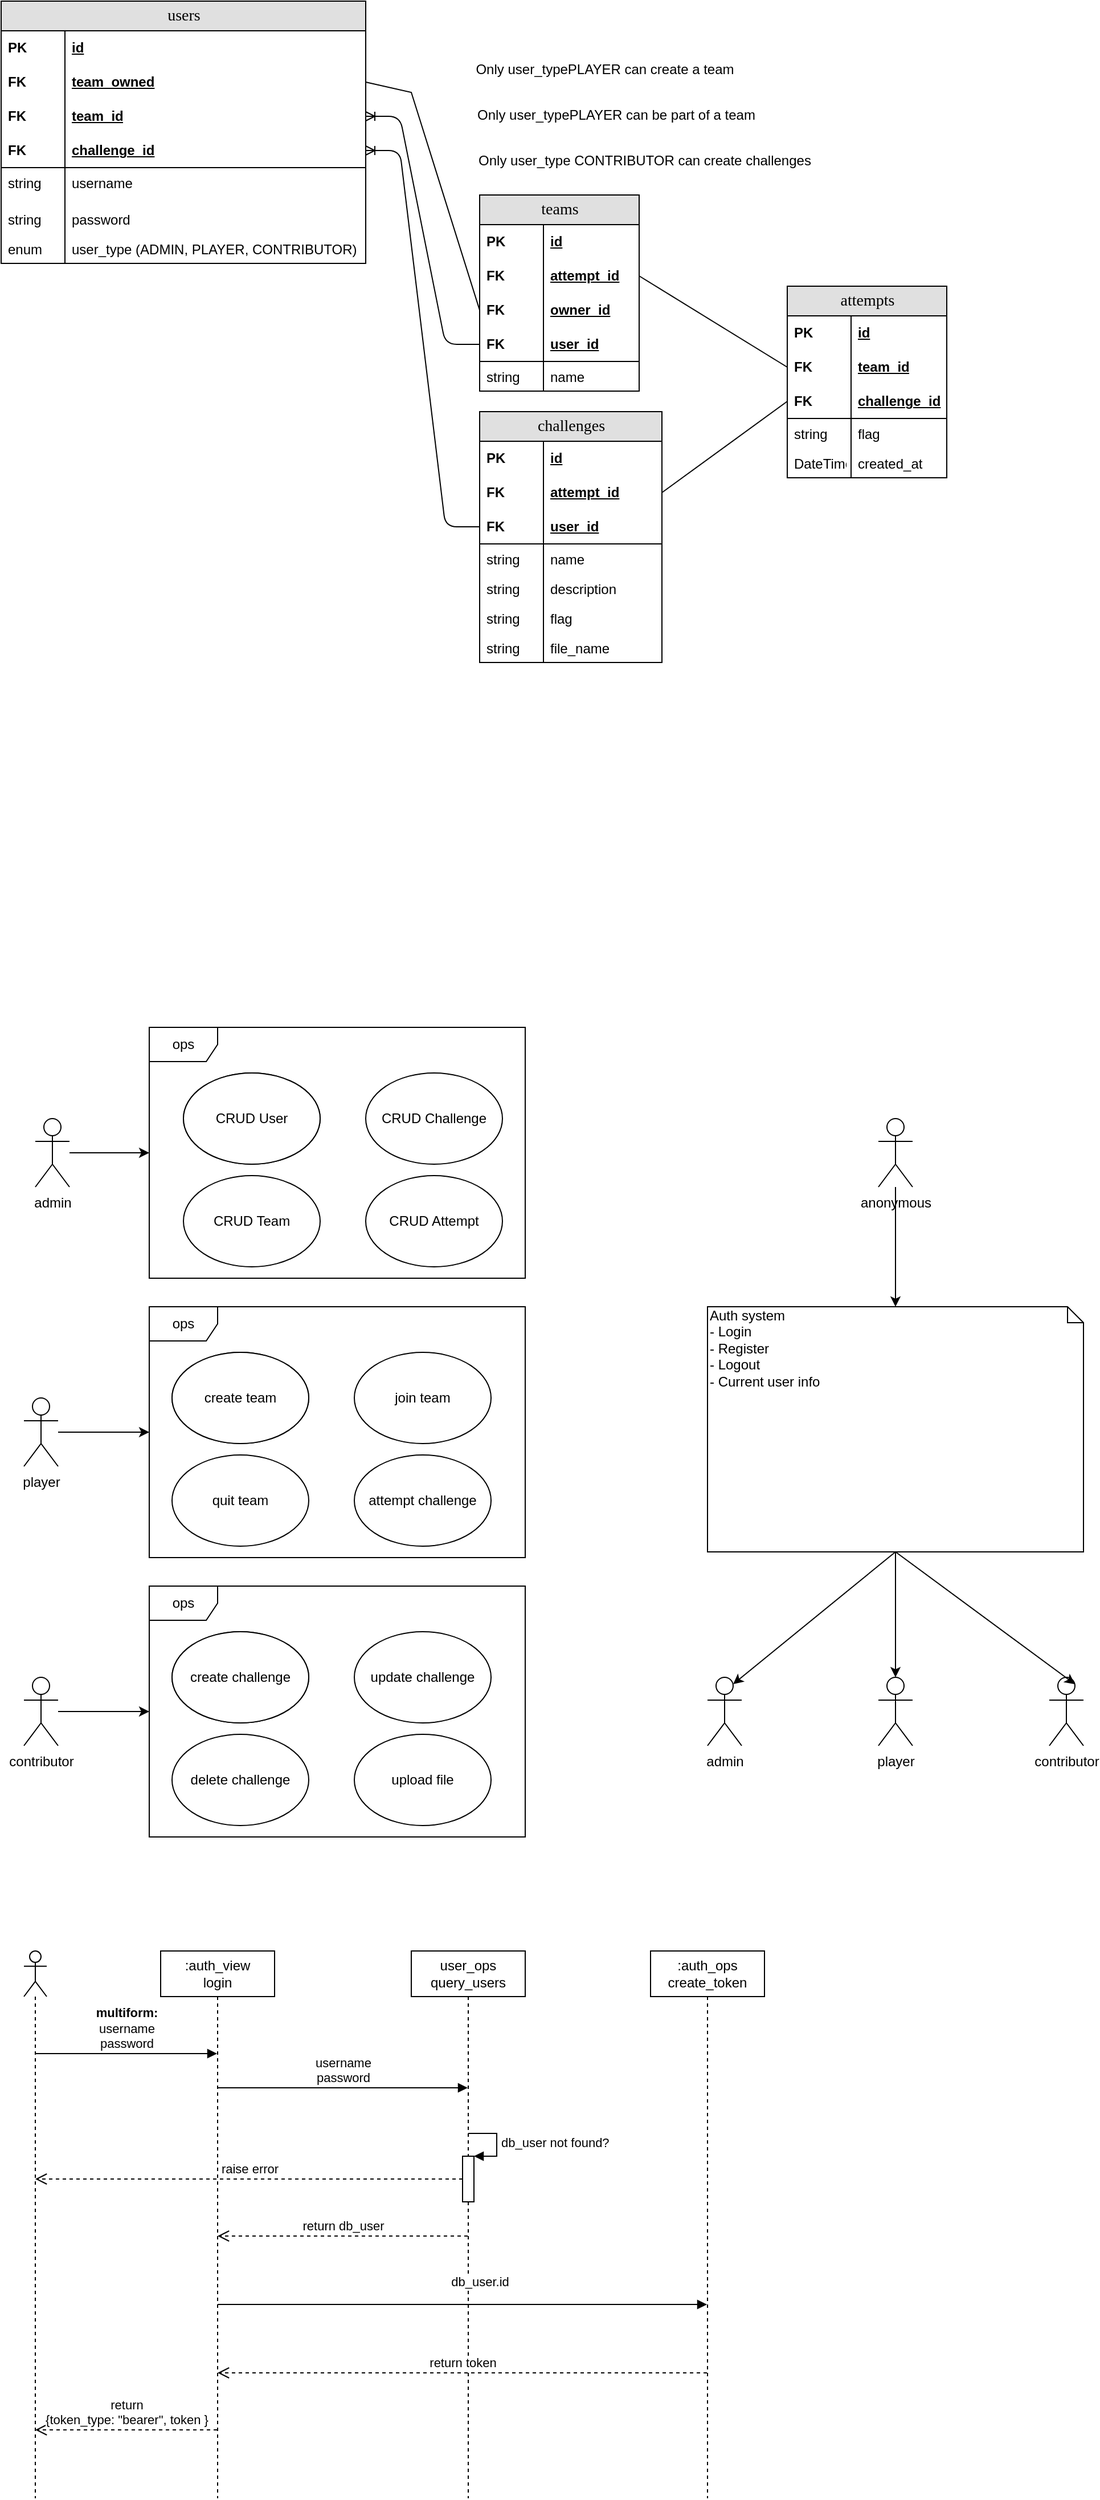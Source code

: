 <mxfile version="13.7.5" type="device"><diagram name="Page-1" id="e56a1550-8fbb-45ad-956c-1786394a9013"><mxGraphModel dx="1102" dy="1523" grid="1" gridSize="10" guides="1" tooltips="1" connect="1" arrows="1" fold="1" page="1" pageScale="1" pageWidth="1100" pageHeight="850" background="#ffffff" math="0" shadow="0"><root><mxCell id="0"/><mxCell id="1" parent="0"/><mxCell id="9zoFxFpzhjPXrK-lzfFK-59" value="" style="edgeStyle=entityRelationEdgeStyle;fontSize=12;html=1;endArrow=ERoneToMany;" edge="1" parent="1" source="9zoFxFpzhjPXrK-lzfFK-48" target="9zoFxFpzhjPXrK-lzfFK-79"><mxGeometry width="100" height="100" relative="1" as="geometry"><mxPoint x="500" y="-470" as="sourcePoint"/><mxPoint x="720" y="-680" as="targetPoint"/></mxGeometry></mxCell><mxCell id="9zoFxFpzhjPXrK-lzfFK-81" value="" style="edgeStyle=entityRelationEdgeStyle;fontSize=12;html=1;endArrow=ERoneToMany;" edge="1" parent="1" source="9zoFxFpzhjPXrK-lzfFK-71" target="9zoFxFpzhjPXrK-lzfFK-30"><mxGeometry width="100" height="100" relative="1" as="geometry"><mxPoint x="810" y="-749" as="sourcePoint"/><mxPoint x="680" y="-749" as="targetPoint"/></mxGeometry></mxCell><mxCell id="9zoFxFpzhjPXrK-lzfFK-86" value="" style="endArrow=none;html=1;rounded=0;exitX=1;exitY=0.5;exitDx=0;exitDy=0;entryX=0;entryY=0.5;entryDx=0;entryDy=0;" edge="1" parent="1" source="9zoFxFpzhjPXrK-lzfFK-84" target="9zoFxFpzhjPXrK-lzfFK-82"><mxGeometry relative="1" as="geometry"><mxPoint x="790" y="-580" as="sourcePoint"/><mxPoint x="950" y="-580" as="targetPoint"/><Array as="points"><mxPoint x="390" y="-750"/></Array></mxGeometry></mxCell><mxCell id="9zoFxFpzhjPXrK-lzfFK-87" value="Only user_type CONTRIBUTOR can create challenges" style="text;html=1;strokeColor=none;fillColor=none;align=center;verticalAlign=middle;whiteSpace=wrap;rounded=0;" vertex="1" parent="1"><mxGeometry x="440" y="-700" width="310" height="20" as="geometry"/></mxCell><mxCell id="9zoFxFpzhjPXrK-lzfFK-88" value="Only user_typePLAYER can be part of a team" style="text;html=1;strokeColor=none;fillColor=none;align=center;verticalAlign=middle;whiteSpace=wrap;rounded=0;" vertex="1" parent="1"><mxGeometry x="440" y="-740" width="260" height="20" as="geometry"/></mxCell><mxCell id="9zoFxFpzhjPXrK-lzfFK-89" value="Only user_typePLAYER can create a team" style="text;html=1;strokeColor=none;fillColor=none;align=center;verticalAlign=middle;whiteSpace=wrap;rounded=0;" vertex="1" parent="1"><mxGeometry x="440" y="-780" width="240" height="20" as="geometry"/></mxCell><mxCell id="9zoFxFpzhjPXrK-lzfFK-107" value="" style="endArrow=none;html=1;rounded=0;exitX=1;exitY=0.5;exitDx=0;exitDy=0;entryX=0;entryY=0.5;entryDx=0;entryDy=0;" edge="1" parent="1" source="9zoFxFpzhjPXrK-lzfFK-111" target="9zoFxFpzhjPXrK-lzfFK-95"><mxGeometry relative="1" as="geometry"><mxPoint x="1270" y="-456" as="sourcePoint"/><mxPoint x="1400" y="-456" as="targetPoint"/></mxGeometry></mxCell><mxCell id="9zoFxFpzhjPXrK-lzfFK-108" value="" style="endArrow=none;html=1;rounded=0;exitX=1;exitY=0.5;exitDx=0;exitDy=0;entryX=0;entryY=0.5;entryDx=0;entryDy=0;" edge="1" parent="1" source="9zoFxFpzhjPXrK-lzfFK-109" target="9zoFxFpzhjPXrK-lzfFK-105"><mxGeometry relative="1" as="geometry"><mxPoint x="1050" y="-480" as="sourcePoint"/><mxPoint x="1180" y="-480" as="targetPoint"/></mxGeometry></mxCell><mxCell id="9zoFxFpzhjPXrK-lzfFK-27" value="users" style="swimlane;html=1;fontStyle=0;childLayout=stackLayout;horizontal=1;startSize=26;fillColor=#e0e0e0;horizontalStack=0;resizeParent=1;resizeLast=0;collapsible=1;marginBottom=0;swimlaneFillColor=#ffffff;align=center;rounded=0;shadow=0;comic=0;labelBackgroundColor=none;strokeWidth=1;fontFamily=Verdana;fontSize=14" vertex="1" parent="1"><mxGeometry x="30" y="-830" width="320" height="230" as="geometry"/></mxCell><mxCell id="9zoFxFpzhjPXrK-lzfFK-28" value="id" style="shape=partialRectangle;top=0;left=0;right=0;bottom=0;html=1;align=left;verticalAlign=middle;fillColor=none;spacingLeft=60;spacingRight=4;whiteSpace=wrap;overflow=hidden;rotatable=0;points=[[0,0.5],[1,0.5]];portConstraint=eastwest;dropTarget=0;fontStyle=5;" vertex="1" parent="9zoFxFpzhjPXrK-lzfFK-27"><mxGeometry y="26" width="320" height="30" as="geometry"/></mxCell><mxCell id="9zoFxFpzhjPXrK-lzfFK-29" value="PK" style="shape=partialRectangle;fontStyle=1;top=0;left=0;bottom=0;html=1;fillColor=none;align=left;verticalAlign=middle;spacingLeft=4;spacingRight=4;whiteSpace=wrap;overflow=hidden;rotatable=0;points=[];portConstraint=eastwest;part=1;" vertex="1" connectable="0" parent="9zoFxFpzhjPXrK-lzfFK-28"><mxGeometry width="56" height="30" as="geometry"/></mxCell><mxCell id="9zoFxFpzhjPXrK-lzfFK-84" value="team_owned" style="shape=partialRectangle;top=0;left=0;right=0;bottom=0;html=1;align=left;verticalAlign=middle;fillColor=none;spacingLeft=60;spacingRight=4;whiteSpace=wrap;overflow=hidden;rotatable=0;points=[[0,0.5],[1,0.5]];portConstraint=eastwest;dropTarget=0;fontStyle=5;" vertex="1" parent="9zoFxFpzhjPXrK-lzfFK-27"><mxGeometry y="56" width="320" height="30" as="geometry"/></mxCell><mxCell id="9zoFxFpzhjPXrK-lzfFK-85" value="FK" style="shape=partialRectangle;fontStyle=1;top=0;left=0;bottom=0;html=1;fillColor=none;align=left;verticalAlign=middle;spacingLeft=4;spacingRight=4;whiteSpace=wrap;overflow=hidden;rotatable=0;points=[];portConstraint=eastwest;part=1;" vertex="1" connectable="0" parent="9zoFxFpzhjPXrK-lzfFK-84"><mxGeometry width="56" height="30" as="geometry"/></mxCell><mxCell id="9zoFxFpzhjPXrK-lzfFK-79" value="team_id" style="shape=partialRectangle;top=0;left=0;right=0;bottom=0;html=1;align=left;verticalAlign=middle;fillColor=none;spacingLeft=60;spacingRight=4;whiteSpace=wrap;overflow=hidden;rotatable=0;points=[[0,0.5],[1,0.5]];portConstraint=eastwest;dropTarget=0;fontStyle=5;" vertex="1" parent="9zoFxFpzhjPXrK-lzfFK-27"><mxGeometry y="86" width="320" height="30" as="geometry"/></mxCell><mxCell id="9zoFxFpzhjPXrK-lzfFK-80" value="FK" style="shape=partialRectangle;fontStyle=1;top=0;left=0;bottom=0;html=1;fillColor=none;align=left;verticalAlign=middle;spacingLeft=4;spacingRight=4;whiteSpace=wrap;overflow=hidden;rotatable=0;points=[];portConstraint=eastwest;part=1;" vertex="1" connectable="0" parent="9zoFxFpzhjPXrK-lzfFK-79"><mxGeometry width="56" height="30" as="geometry"/></mxCell><mxCell id="9zoFxFpzhjPXrK-lzfFK-30" value="challenge_id" style="shape=partialRectangle;top=0;left=0;right=0;bottom=1;html=1;align=left;verticalAlign=middle;fillColor=none;spacingLeft=60;spacingRight=4;whiteSpace=wrap;overflow=hidden;rotatable=0;points=[[0,0.5],[1,0.5]];portConstraint=eastwest;dropTarget=0;fontStyle=5;" vertex="1" parent="9zoFxFpzhjPXrK-lzfFK-27"><mxGeometry y="116" width="320" height="30" as="geometry"/></mxCell><mxCell id="9zoFxFpzhjPXrK-lzfFK-31" value="FK" style="shape=partialRectangle;fontStyle=1;top=0;left=0;bottom=0;html=1;fillColor=none;align=left;verticalAlign=middle;spacingLeft=4;spacingRight=4;whiteSpace=wrap;overflow=hidden;rotatable=0;points=[];portConstraint=eastwest;part=1;" vertex="1" connectable="0" parent="9zoFxFpzhjPXrK-lzfFK-30"><mxGeometry width="56" height="30" as="geometry"/></mxCell><mxCell id="9zoFxFpzhjPXrK-lzfFK-32" value="username" style="shape=partialRectangle;top=0;left=0;right=0;bottom=0;html=1;align=left;verticalAlign=top;fillColor=none;spacingLeft=60;spacingRight=4;whiteSpace=wrap;overflow=hidden;rotatable=0;points=[[0,0.5],[1,0.5]];portConstraint=eastwest;dropTarget=0;" vertex="1" parent="9zoFxFpzhjPXrK-lzfFK-27"><mxGeometry y="146" width="320" height="32" as="geometry"/></mxCell><mxCell id="9zoFxFpzhjPXrK-lzfFK-33" value="string" style="shape=partialRectangle;top=0;left=0;bottom=0;html=1;fillColor=none;align=left;verticalAlign=top;spacingLeft=4;spacingRight=4;whiteSpace=wrap;overflow=hidden;rotatable=0;points=[];portConstraint=eastwest;part=1;" vertex="1" connectable="0" parent="9zoFxFpzhjPXrK-lzfFK-32"><mxGeometry width="56" height="32" as="geometry"/></mxCell><mxCell id="9zoFxFpzhjPXrK-lzfFK-60" value="password" style="shape=partialRectangle;top=0;left=0;right=0;bottom=0;html=1;align=left;verticalAlign=top;fillColor=none;spacingLeft=60;spacingRight=4;whiteSpace=wrap;overflow=hidden;rotatable=0;points=[[0,0.5],[1,0.5]];portConstraint=eastwest;dropTarget=0;" vertex="1" parent="9zoFxFpzhjPXrK-lzfFK-27"><mxGeometry y="178" width="320" height="26" as="geometry"/></mxCell><mxCell id="9zoFxFpzhjPXrK-lzfFK-61" value="string" style="shape=partialRectangle;top=0;left=0;bottom=0;html=1;fillColor=none;align=left;verticalAlign=top;spacingLeft=4;spacingRight=4;whiteSpace=wrap;overflow=hidden;rotatable=0;points=[];portConstraint=eastwest;part=1;" vertex="1" connectable="0" parent="9zoFxFpzhjPXrK-lzfFK-60"><mxGeometry width="56" height="26" as="geometry"/></mxCell><mxCell id="9zoFxFpzhjPXrK-lzfFK-62" value="user_type (ADMIN, PLAYER, CONTRIBUTOR)" style="shape=partialRectangle;top=0;left=0;right=0;bottom=0;html=1;align=left;verticalAlign=top;fillColor=none;spacingLeft=60;spacingRight=4;whiteSpace=wrap;overflow=hidden;rotatable=0;points=[[0,0.5],[1,0.5]];portConstraint=eastwest;dropTarget=0;" vertex="1" parent="9zoFxFpzhjPXrK-lzfFK-27"><mxGeometry y="204" width="320" height="26" as="geometry"/></mxCell><mxCell id="9zoFxFpzhjPXrK-lzfFK-63" value="enum" style="shape=partialRectangle;top=0;left=0;bottom=0;html=1;fillColor=none;align=left;verticalAlign=top;spacingLeft=4;spacingRight=4;whiteSpace=wrap;overflow=hidden;rotatable=0;points=[];portConstraint=eastwest;part=1;" vertex="1" connectable="0" parent="9zoFxFpzhjPXrK-lzfFK-62"><mxGeometry width="56" height="26" as="geometry"/></mxCell><mxCell id="9zoFxFpzhjPXrK-lzfFK-92" value="attempts" style="swimlane;html=1;fontStyle=0;childLayout=stackLayout;horizontal=1;startSize=26;fillColor=#e0e0e0;horizontalStack=0;resizeParent=1;resizeLast=0;collapsible=1;marginBottom=0;swimlaneFillColor=#ffffff;align=center;rounded=0;shadow=0;comic=0;labelBackgroundColor=none;strokeWidth=1;fontFamily=Verdana;fontSize=14" vertex="1" parent="1"><mxGeometry x="720" y="-580" width="140" height="168" as="geometry"/></mxCell><mxCell id="9zoFxFpzhjPXrK-lzfFK-93" value="id" style="shape=partialRectangle;top=0;left=0;right=0;bottom=0;html=1;align=left;verticalAlign=middle;fillColor=none;spacingLeft=60;spacingRight=4;whiteSpace=wrap;overflow=hidden;rotatable=0;points=[[0,0.5],[1,0.5]];portConstraint=eastwest;dropTarget=0;fontStyle=5;" vertex="1" parent="9zoFxFpzhjPXrK-lzfFK-92"><mxGeometry y="26" width="140" height="30" as="geometry"/></mxCell><mxCell id="9zoFxFpzhjPXrK-lzfFK-94" value="PK" style="shape=partialRectangle;fontStyle=1;top=0;left=0;bottom=0;html=1;fillColor=none;align=left;verticalAlign=middle;spacingLeft=4;spacingRight=4;whiteSpace=wrap;overflow=hidden;rotatable=0;points=[];portConstraint=eastwest;part=1;" vertex="1" connectable="0" parent="9zoFxFpzhjPXrK-lzfFK-93"><mxGeometry width="56" height="30" as="geometry"/></mxCell><mxCell id="9zoFxFpzhjPXrK-lzfFK-105" value="team_id" style="shape=partialRectangle;top=0;left=0;right=0;bottom=0;html=1;align=left;verticalAlign=middle;fillColor=none;spacingLeft=60;spacingRight=4;whiteSpace=wrap;overflow=hidden;rotatable=0;points=[[0,0.5],[1,0.5]];portConstraint=eastwest;dropTarget=0;fontStyle=5;" vertex="1" parent="9zoFxFpzhjPXrK-lzfFK-92"><mxGeometry y="56" width="140" height="30" as="geometry"/></mxCell><mxCell id="9zoFxFpzhjPXrK-lzfFK-106" value="FK" style="shape=partialRectangle;fontStyle=1;top=0;left=0;bottom=0;html=1;fillColor=none;align=left;verticalAlign=middle;spacingLeft=4;spacingRight=4;whiteSpace=wrap;overflow=hidden;rotatable=0;points=[];portConstraint=eastwest;part=1;" vertex="1" connectable="0" parent="9zoFxFpzhjPXrK-lzfFK-105"><mxGeometry width="56" height="30" as="geometry"/></mxCell><mxCell id="9zoFxFpzhjPXrK-lzfFK-95" value="challenge_id" style="shape=partialRectangle;top=0;left=0;right=0;bottom=1;html=1;align=left;verticalAlign=middle;fillColor=none;spacingLeft=60;spacingRight=4;whiteSpace=wrap;overflow=hidden;rotatable=0;points=[[0,0.5],[1,0.5]];portConstraint=eastwest;dropTarget=0;fontStyle=5;" vertex="1" parent="9zoFxFpzhjPXrK-lzfFK-92"><mxGeometry y="86" width="140" height="30" as="geometry"/></mxCell><mxCell id="9zoFxFpzhjPXrK-lzfFK-96" value="FK" style="shape=partialRectangle;fontStyle=1;top=0;left=0;bottom=0;html=1;fillColor=none;align=left;verticalAlign=middle;spacingLeft=4;spacingRight=4;whiteSpace=wrap;overflow=hidden;rotatable=0;points=[];portConstraint=eastwest;part=1;" vertex="1" connectable="0" parent="9zoFxFpzhjPXrK-lzfFK-95"><mxGeometry width="56" height="30" as="geometry"/></mxCell><mxCell id="9zoFxFpzhjPXrK-lzfFK-97" value="flag" style="shape=partialRectangle;top=0;left=0;right=0;bottom=0;html=1;align=left;verticalAlign=top;fillColor=none;spacingLeft=60;spacingRight=4;whiteSpace=wrap;overflow=hidden;rotatable=0;points=[[0,0.5],[1,0.5]];portConstraint=eastwest;dropTarget=0;" vertex="1" parent="9zoFxFpzhjPXrK-lzfFK-92"><mxGeometry y="116" width="140" height="26" as="geometry"/></mxCell><mxCell id="9zoFxFpzhjPXrK-lzfFK-98" value="string" style="shape=partialRectangle;top=0;left=0;bottom=0;html=1;fillColor=none;align=left;verticalAlign=top;spacingLeft=4;spacingRight=4;whiteSpace=wrap;overflow=hidden;rotatable=0;points=[];portConstraint=eastwest;part=1;" vertex="1" connectable="0" parent="9zoFxFpzhjPXrK-lzfFK-97"><mxGeometry width="56" height="26" as="geometry"/></mxCell><mxCell id="9zoFxFpzhjPXrK-lzfFK-117" value="created_at" style="shape=partialRectangle;top=0;left=0;right=0;bottom=0;html=1;align=left;verticalAlign=top;fillColor=none;spacingLeft=60;spacingRight=4;whiteSpace=wrap;overflow=hidden;rotatable=0;points=[[0,0.5],[1,0.5]];portConstraint=eastwest;dropTarget=0;" vertex="1" parent="9zoFxFpzhjPXrK-lzfFK-92"><mxGeometry y="142" width="140" height="26" as="geometry"/></mxCell><mxCell id="9zoFxFpzhjPXrK-lzfFK-118" value="DateTime" style="shape=partialRectangle;top=0;left=0;bottom=0;html=1;fillColor=none;align=left;verticalAlign=top;spacingLeft=4;spacingRight=4;whiteSpace=wrap;overflow=hidden;rotatable=0;points=[];portConstraint=eastwest;part=1;" vertex="1" connectable="0" parent="9zoFxFpzhjPXrK-lzfFK-117"><mxGeometry width="56" height="26" as="geometry"/></mxCell><mxCell id="9zoFxFpzhjPXrK-lzfFK-45" value="teams" style="swimlane;html=1;fontStyle=0;childLayout=stackLayout;horizontal=1;startSize=26;fillColor=#e0e0e0;horizontalStack=0;resizeParent=1;resizeLast=0;collapsible=1;marginBottom=0;swimlaneFillColor=#ffffff;align=center;rounded=0;shadow=0;comic=0;labelBackgroundColor=none;strokeWidth=1;fontFamily=Verdana;fontSize=14" vertex="1" parent="1"><mxGeometry x="450" y="-660" width="140" height="172" as="geometry"/></mxCell><mxCell id="9zoFxFpzhjPXrK-lzfFK-46" value="id" style="shape=partialRectangle;top=0;left=0;right=0;bottom=0;html=1;align=left;verticalAlign=middle;fillColor=none;spacingLeft=60;spacingRight=4;whiteSpace=wrap;overflow=hidden;rotatable=0;points=[[0,0.5],[1,0.5]];portConstraint=eastwest;dropTarget=0;fontStyle=5;" vertex="1" parent="9zoFxFpzhjPXrK-lzfFK-45"><mxGeometry y="26" width="140" height="30" as="geometry"/></mxCell><mxCell id="9zoFxFpzhjPXrK-lzfFK-47" value="PK" style="shape=partialRectangle;fontStyle=1;top=0;left=0;bottom=0;html=1;fillColor=none;align=left;verticalAlign=middle;spacingLeft=4;spacingRight=4;whiteSpace=wrap;overflow=hidden;rotatable=0;points=[];portConstraint=eastwest;part=1;" vertex="1" connectable="0" parent="9zoFxFpzhjPXrK-lzfFK-46"><mxGeometry width="56" height="30" as="geometry"/></mxCell><mxCell id="9zoFxFpzhjPXrK-lzfFK-109" value="attempt_id" style="shape=partialRectangle;top=0;left=0;right=0;bottom=0;html=1;align=left;verticalAlign=middle;fillColor=none;spacingLeft=60;spacingRight=4;whiteSpace=wrap;overflow=hidden;rotatable=0;points=[[0,0.5],[1,0.5]];portConstraint=eastwest;dropTarget=0;fontStyle=5;" vertex="1" parent="9zoFxFpzhjPXrK-lzfFK-45"><mxGeometry y="56" width="140" height="30" as="geometry"/></mxCell><mxCell id="9zoFxFpzhjPXrK-lzfFK-110" value="FK" style="shape=partialRectangle;fontStyle=1;top=0;left=0;bottom=0;html=1;fillColor=none;align=left;verticalAlign=middle;spacingLeft=4;spacingRight=4;whiteSpace=wrap;overflow=hidden;rotatable=0;points=[];portConstraint=eastwest;part=1;" vertex="1" connectable="0" parent="9zoFxFpzhjPXrK-lzfFK-109"><mxGeometry width="56" height="30" as="geometry"/></mxCell><mxCell id="9zoFxFpzhjPXrK-lzfFK-82" value="owner_id" style="shape=partialRectangle;top=0;left=0;right=0;bottom=0;html=1;align=left;verticalAlign=middle;fillColor=none;spacingLeft=60;spacingRight=4;whiteSpace=wrap;overflow=hidden;rotatable=0;points=[[0,0.5],[1,0.5]];portConstraint=eastwest;dropTarget=0;fontStyle=5;" vertex="1" parent="9zoFxFpzhjPXrK-lzfFK-45"><mxGeometry y="86" width="140" height="30" as="geometry"/></mxCell><mxCell id="9zoFxFpzhjPXrK-lzfFK-83" value="FK" style="shape=partialRectangle;fontStyle=1;top=0;left=0;bottom=0;html=1;fillColor=none;align=left;verticalAlign=middle;spacingLeft=4;spacingRight=4;whiteSpace=wrap;overflow=hidden;rotatable=0;points=[];portConstraint=eastwest;part=1;" vertex="1" connectable="0" parent="9zoFxFpzhjPXrK-lzfFK-82"><mxGeometry width="56" height="30" as="geometry"/></mxCell><mxCell id="9zoFxFpzhjPXrK-lzfFK-48" value="user_id" style="shape=partialRectangle;top=0;left=0;right=0;bottom=1;html=1;align=left;verticalAlign=middle;fillColor=none;spacingLeft=60;spacingRight=4;whiteSpace=wrap;overflow=hidden;rotatable=0;points=[[0,0.5],[1,0.5]];portConstraint=eastwest;dropTarget=0;fontStyle=5;" vertex="1" parent="9zoFxFpzhjPXrK-lzfFK-45"><mxGeometry y="116" width="140" height="30" as="geometry"/></mxCell><mxCell id="9zoFxFpzhjPXrK-lzfFK-49" value="FK" style="shape=partialRectangle;fontStyle=1;top=0;left=0;bottom=0;html=1;fillColor=none;align=left;verticalAlign=middle;spacingLeft=4;spacingRight=4;whiteSpace=wrap;overflow=hidden;rotatable=0;points=[];portConstraint=eastwest;part=1;" vertex="1" connectable="0" parent="9zoFxFpzhjPXrK-lzfFK-48"><mxGeometry width="56" height="30" as="geometry"/></mxCell><mxCell id="9zoFxFpzhjPXrK-lzfFK-50" value="name" style="shape=partialRectangle;top=0;left=0;right=0;bottom=0;html=1;align=left;verticalAlign=top;fillColor=none;spacingLeft=60;spacingRight=4;whiteSpace=wrap;overflow=hidden;rotatable=0;points=[[0,0.5],[1,0.5]];portConstraint=eastwest;dropTarget=0;" vertex="1" parent="9zoFxFpzhjPXrK-lzfFK-45"><mxGeometry y="146" width="140" height="26" as="geometry"/></mxCell><mxCell id="9zoFxFpzhjPXrK-lzfFK-51" value="string" style="shape=partialRectangle;top=0;left=0;bottom=0;html=1;fillColor=none;align=left;verticalAlign=top;spacingLeft=4;spacingRight=4;whiteSpace=wrap;overflow=hidden;rotatable=0;points=[];portConstraint=eastwest;part=1;" vertex="1" connectable="0" parent="9zoFxFpzhjPXrK-lzfFK-50"><mxGeometry width="56" height="26" as="geometry"/></mxCell><mxCell id="9zoFxFpzhjPXrK-lzfFK-68" value="challenges" style="swimlane;html=1;fontStyle=0;childLayout=stackLayout;horizontal=1;startSize=26;fillColor=#e0e0e0;horizontalStack=0;resizeParent=1;resizeLast=0;collapsible=1;marginBottom=0;swimlaneFillColor=#ffffff;align=center;rounded=0;shadow=0;comic=0;labelBackgroundColor=none;strokeWidth=1;fontFamily=Verdana;fontSize=14" vertex="1" parent="1"><mxGeometry x="450" y="-470" width="160" height="220" as="geometry"/></mxCell><mxCell id="9zoFxFpzhjPXrK-lzfFK-69" value="id" style="shape=partialRectangle;top=0;left=0;right=0;bottom=0;html=1;align=left;verticalAlign=middle;fillColor=none;spacingLeft=60;spacingRight=4;whiteSpace=wrap;overflow=hidden;rotatable=0;points=[[0,0.5],[1,0.5]];portConstraint=eastwest;dropTarget=0;fontStyle=5;" vertex="1" parent="9zoFxFpzhjPXrK-lzfFK-68"><mxGeometry y="26" width="160" height="30" as="geometry"/></mxCell><mxCell id="9zoFxFpzhjPXrK-lzfFK-70" value="PK" style="shape=partialRectangle;fontStyle=1;top=0;left=0;bottom=0;html=1;fillColor=none;align=left;verticalAlign=middle;spacingLeft=4;spacingRight=4;whiteSpace=wrap;overflow=hidden;rotatable=0;points=[];portConstraint=eastwest;part=1;" vertex="1" connectable="0" parent="9zoFxFpzhjPXrK-lzfFK-69"><mxGeometry width="56" height="30" as="geometry"/></mxCell><mxCell id="9zoFxFpzhjPXrK-lzfFK-111" value="attempt_id" style="shape=partialRectangle;top=0;left=0;right=0;bottom=0;html=1;align=left;verticalAlign=middle;fillColor=none;spacingLeft=60;spacingRight=4;whiteSpace=wrap;overflow=hidden;rotatable=0;points=[[0,0.5],[1,0.5]];portConstraint=eastwest;dropTarget=0;fontStyle=5;" vertex="1" parent="9zoFxFpzhjPXrK-lzfFK-68"><mxGeometry y="56" width="160" height="30" as="geometry"/></mxCell><mxCell id="9zoFxFpzhjPXrK-lzfFK-112" value="FK" style="shape=partialRectangle;fontStyle=1;top=0;left=0;bottom=0;html=1;fillColor=none;align=left;verticalAlign=middle;spacingLeft=4;spacingRight=4;whiteSpace=wrap;overflow=hidden;rotatable=0;points=[];portConstraint=eastwest;part=1;" vertex="1" connectable="0" parent="9zoFxFpzhjPXrK-lzfFK-111"><mxGeometry width="56" height="30" as="geometry"/></mxCell><mxCell id="9zoFxFpzhjPXrK-lzfFK-71" value="user_id" style="shape=partialRectangle;top=0;left=0;right=0;bottom=1;html=1;align=left;verticalAlign=middle;fillColor=none;spacingLeft=60;spacingRight=4;whiteSpace=wrap;overflow=hidden;rotatable=0;points=[[0,0.5],[1,0.5]];portConstraint=eastwest;dropTarget=0;fontStyle=5;" vertex="1" parent="9zoFxFpzhjPXrK-lzfFK-68"><mxGeometry y="86" width="160" height="30" as="geometry"/></mxCell><mxCell id="9zoFxFpzhjPXrK-lzfFK-72" value="FK" style="shape=partialRectangle;fontStyle=1;top=0;left=0;bottom=0;html=1;fillColor=none;align=left;verticalAlign=middle;spacingLeft=4;spacingRight=4;whiteSpace=wrap;overflow=hidden;rotatable=0;points=[];portConstraint=eastwest;part=1;" vertex="1" connectable="0" parent="9zoFxFpzhjPXrK-lzfFK-71"><mxGeometry width="56" height="30" as="geometry"/></mxCell><mxCell id="9zoFxFpzhjPXrK-lzfFK-73" value="name" style="shape=partialRectangle;top=0;left=0;right=0;bottom=0;html=1;align=left;verticalAlign=top;fillColor=none;spacingLeft=60;spacingRight=4;whiteSpace=wrap;overflow=hidden;rotatable=0;points=[[0,0.5],[1,0.5]];portConstraint=eastwest;dropTarget=0;" vertex="1" parent="9zoFxFpzhjPXrK-lzfFK-68"><mxGeometry y="116" width="160" height="26" as="geometry"/></mxCell><mxCell id="9zoFxFpzhjPXrK-lzfFK-74" value="string" style="shape=partialRectangle;top=0;left=0;bottom=0;html=1;fillColor=none;align=left;verticalAlign=top;spacingLeft=4;spacingRight=4;whiteSpace=wrap;overflow=hidden;rotatable=0;points=[];portConstraint=eastwest;part=1;" vertex="1" connectable="0" parent="9zoFxFpzhjPXrK-lzfFK-73"><mxGeometry width="56" height="26" as="geometry"/></mxCell><mxCell id="9zoFxFpzhjPXrK-lzfFK-75" value="description" style="shape=partialRectangle;top=0;left=0;right=0;bottom=0;html=1;align=left;verticalAlign=top;fillColor=none;spacingLeft=60;spacingRight=4;whiteSpace=wrap;overflow=hidden;rotatable=0;points=[[0,0.5],[1,0.5]];portConstraint=eastwest;dropTarget=0;" vertex="1" parent="9zoFxFpzhjPXrK-lzfFK-68"><mxGeometry y="142" width="160" height="26" as="geometry"/></mxCell><mxCell id="9zoFxFpzhjPXrK-lzfFK-76" value="string" style="shape=partialRectangle;top=0;left=0;bottom=0;html=1;fillColor=none;align=left;verticalAlign=top;spacingLeft=4;spacingRight=4;whiteSpace=wrap;overflow=hidden;rotatable=0;points=[];portConstraint=eastwest;part=1;" vertex="1" connectable="0" parent="9zoFxFpzhjPXrK-lzfFK-75"><mxGeometry width="56" height="26" as="geometry"/></mxCell><mxCell id="9zoFxFpzhjPXrK-lzfFK-90" value="flag" style="shape=partialRectangle;top=0;left=0;right=0;bottom=0;html=1;align=left;verticalAlign=top;fillColor=none;spacingLeft=60;spacingRight=4;whiteSpace=wrap;overflow=hidden;rotatable=0;points=[[0,0.5],[1,0.5]];portConstraint=eastwest;dropTarget=0;" vertex="1" parent="9zoFxFpzhjPXrK-lzfFK-68"><mxGeometry y="168" width="160" height="26" as="geometry"/></mxCell><mxCell id="9zoFxFpzhjPXrK-lzfFK-91" value="string" style="shape=partialRectangle;top=0;left=0;bottom=0;html=1;fillColor=none;align=left;verticalAlign=top;spacingLeft=4;spacingRight=4;whiteSpace=wrap;overflow=hidden;rotatable=0;points=[];portConstraint=eastwest;part=1;" vertex="1" connectable="0" parent="9zoFxFpzhjPXrK-lzfFK-90"><mxGeometry width="56" height="26" as="geometry"/></mxCell><mxCell id="9zoFxFpzhjPXrK-lzfFK-113" value="file_name" style="shape=partialRectangle;top=0;left=0;right=0;bottom=0;html=1;align=left;verticalAlign=top;fillColor=none;spacingLeft=60;spacingRight=4;whiteSpace=wrap;overflow=hidden;rotatable=0;points=[[0,0.5],[1,0.5]];portConstraint=eastwest;dropTarget=0;" vertex="1" parent="9zoFxFpzhjPXrK-lzfFK-68"><mxGeometry y="194" width="160" height="26" as="geometry"/></mxCell><mxCell id="9zoFxFpzhjPXrK-lzfFK-114" value="string" style="shape=partialRectangle;top=0;left=0;bottom=0;html=1;fillColor=none;align=left;verticalAlign=top;spacingLeft=4;spacingRight=4;whiteSpace=wrap;overflow=hidden;rotatable=0;points=[];portConstraint=eastwest;part=1;" vertex="1" connectable="0" parent="9zoFxFpzhjPXrK-lzfFK-113"><mxGeometry width="56" height="26" as="geometry"/></mxCell><mxCell id="9zoFxFpzhjPXrK-lzfFK-132" style="edgeStyle=orthogonalEdgeStyle;rounded=0;orthogonalLoop=1;jettySize=auto;html=1;" edge="1" parent="1" source="9zoFxFpzhjPXrK-lzfFK-121" target="9zoFxFpzhjPXrK-lzfFK-128"><mxGeometry relative="1" as="geometry"/></mxCell><mxCell id="9zoFxFpzhjPXrK-lzfFK-121" value="admin" style="shape=umlActor;verticalLabelPosition=bottom;verticalAlign=top;html=1;outlineConnect=0;" vertex="1" parent="1"><mxGeometry x="60" y="150" width="30" height="60" as="geometry"/></mxCell><mxCell id="9zoFxFpzhjPXrK-lzfFK-123" value="CRUD Team" style="ellipse;whiteSpace=wrap;html=1;" vertex="1" parent="1"><mxGeometry x="190" y="200" width="120" height="80" as="geometry"/></mxCell><mxCell id="9zoFxFpzhjPXrK-lzfFK-124" value="CRUD Challenge" style="ellipse;whiteSpace=wrap;html=1;" vertex="1" parent="1"><mxGeometry x="350" y="110" width="120" height="80" as="geometry"/></mxCell><mxCell id="9zoFxFpzhjPXrK-lzfFK-125" value="CRUD Attempt" style="ellipse;whiteSpace=wrap;html=1;" vertex="1" parent="1"><mxGeometry x="350" y="200" width="120" height="80" as="geometry"/></mxCell><mxCell id="9zoFxFpzhjPXrK-lzfFK-128" value="ops" style="shape=umlFrame;whiteSpace=wrap;html=1;" vertex="1" parent="1"><mxGeometry x="160" y="70" width="330" height="220" as="geometry"/></mxCell><mxCell id="9zoFxFpzhjPXrK-lzfFK-129" value="CRUD User" style="ellipse;whiteSpace=wrap;html=1;" vertex="1" parent="1"><mxGeometry x="190" y="110" width="120" height="80" as="geometry"/></mxCell><mxCell id="9zoFxFpzhjPXrK-lzfFK-130" value="CRUD User" style="ellipse;whiteSpace=wrap;html=1;" vertex="1" parent="1"><mxGeometry x="190" y="110" width="120" height="80" as="geometry"/></mxCell><mxCell id="9zoFxFpzhjPXrK-lzfFK-133" style="edgeStyle=orthogonalEdgeStyle;rounded=0;orthogonalLoop=1;jettySize=auto;html=1;" edge="1" source="9zoFxFpzhjPXrK-lzfFK-134" target="9zoFxFpzhjPXrK-lzfFK-138" parent="1"><mxGeometry relative="1" as="geometry"/></mxCell><mxCell id="9zoFxFpzhjPXrK-lzfFK-134" value="player" style="shape=umlActor;verticalLabelPosition=bottom;verticalAlign=top;html=1;outlineConnect=0;" vertex="1" parent="1"><mxGeometry x="50" y="395" width="30" height="60" as="geometry"/></mxCell><mxCell id="9zoFxFpzhjPXrK-lzfFK-135" value="quit team" style="ellipse;whiteSpace=wrap;html=1;" vertex="1" parent="1"><mxGeometry x="180" y="445" width="120" height="80" as="geometry"/></mxCell><mxCell id="9zoFxFpzhjPXrK-lzfFK-136" value="join team" style="ellipse;whiteSpace=wrap;html=1;" vertex="1" parent="1"><mxGeometry x="340" y="355" width="120" height="80" as="geometry"/></mxCell><mxCell id="9zoFxFpzhjPXrK-lzfFK-137" value="attempt challenge" style="ellipse;whiteSpace=wrap;html=1;" vertex="1" parent="1"><mxGeometry x="340" y="445" width="120" height="80" as="geometry"/></mxCell><mxCell id="9zoFxFpzhjPXrK-lzfFK-138" value="ops" style="shape=umlFrame;whiteSpace=wrap;html=1;" vertex="1" parent="1"><mxGeometry x="160" y="315" width="330" height="220" as="geometry"/></mxCell><mxCell id="9zoFxFpzhjPXrK-lzfFK-139" value="CRUD User" style="ellipse;whiteSpace=wrap;html=1;" vertex="1" parent="1"><mxGeometry x="180" y="355" width="120" height="80" as="geometry"/></mxCell><mxCell id="9zoFxFpzhjPXrK-lzfFK-140" value="create team" style="ellipse;whiteSpace=wrap;html=1;" vertex="1" parent="1"><mxGeometry x="180" y="355" width="120" height="80" as="geometry"/></mxCell><mxCell id="9zoFxFpzhjPXrK-lzfFK-141" style="edgeStyle=orthogonalEdgeStyle;rounded=0;orthogonalLoop=1;jettySize=auto;html=1;" edge="1" source="9zoFxFpzhjPXrK-lzfFK-142" target="9zoFxFpzhjPXrK-lzfFK-146" parent="1"><mxGeometry relative="1" as="geometry"/></mxCell><mxCell id="9zoFxFpzhjPXrK-lzfFK-142" value="contributor" style="shape=umlActor;verticalLabelPosition=bottom;verticalAlign=top;html=1;outlineConnect=0;" vertex="1" parent="1"><mxGeometry x="50" y="640" width="30" height="60" as="geometry"/></mxCell><mxCell id="9zoFxFpzhjPXrK-lzfFK-143" value="delete challenge" style="ellipse;whiteSpace=wrap;html=1;" vertex="1" parent="1"><mxGeometry x="180" y="690" width="120" height="80" as="geometry"/></mxCell><mxCell id="9zoFxFpzhjPXrK-lzfFK-144" value="update challenge" style="ellipse;whiteSpace=wrap;html=1;" vertex="1" parent="1"><mxGeometry x="340" y="600" width="120" height="80" as="geometry"/></mxCell><mxCell id="9zoFxFpzhjPXrK-lzfFK-145" value="upload file" style="ellipse;whiteSpace=wrap;html=1;" vertex="1" parent="1"><mxGeometry x="340" y="690" width="120" height="80" as="geometry"/></mxCell><mxCell id="9zoFxFpzhjPXrK-lzfFK-146" value="ops" style="shape=umlFrame;whiteSpace=wrap;html=1;" vertex="1" parent="1"><mxGeometry x="160" y="560" width="330" height="220" as="geometry"/></mxCell><mxCell id="9zoFxFpzhjPXrK-lzfFK-147" value="CRUD User" style="ellipse;whiteSpace=wrap;html=1;" vertex="1" parent="1"><mxGeometry x="180" y="600" width="120" height="80" as="geometry"/></mxCell><mxCell id="9zoFxFpzhjPXrK-lzfFK-148" value="create challenge" style="ellipse;whiteSpace=wrap;html=1;" vertex="1" parent="1"><mxGeometry x="180" y="600" width="120" height="80" as="geometry"/></mxCell><mxCell id="9zoFxFpzhjPXrK-lzfFK-150" value="anonymous" style="shape=umlActor;verticalLabelPosition=bottom;verticalAlign=top;html=1;outlineConnect=0;" vertex="1" parent="1"><mxGeometry x="800" y="150" width="30" height="60" as="geometry"/></mxCell><mxCell id="9zoFxFpzhjPXrK-lzfFK-151" value="contributor" style="shape=umlActor;verticalLabelPosition=bottom;verticalAlign=top;html=1;outlineConnect=0;" vertex="1" parent="1"><mxGeometry x="950" y="640" width="30" height="60" as="geometry"/></mxCell><mxCell id="9zoFxFpzhjPXrK-lzfFK-152" value="player" style="shape=umlActor;verticalLabelPosition=bottom;verticalAlign=top;html=1;outlineConnect=0;" vertex="1" parent="1"><mxGeometry x="800" y="640" width="30" height="60" as="geometry"/></mxCell><mxCell id="9zoFxFpzhjPXrK-lzfFK-153" value="admin" style="shape=umlActor;verticalLabelPosition=bottom;verticalAlign=top;html=1;outlineConnect=0;" vertex="1" parent="1"><mxGeometry x="650" y="640" width="30" height="60" as="geometry"/></mxCell><mxCell id="9zoFxFpzhjPXrK-lzfFK-156" value="&lt;div&gt;Auth system&lt;/div&gt;&lt;div&gt;- Login&lt;/div&gt;&lt;div&gt;- Register&lt;/div&gt;&lt;div&gt;- Logout&lt;/div&gt;&lt;div&gt;- Current user info&lt;br&gt;&lt;/div&gt;" style="shape=note;whiteSpace=wrap;html=1;size=14;verticalAlign=top;align=left;spacingTop=-6;" vertex="1" parent="1"><mxGeometry x="650" y="315" width="330" height="215" as="geometry"/></mxCell><mxCell id="9zoFxFpzhjPXrK-lzfFK-160" value="" style="shape=umlLifeline;participant=umlActor;perimeter=lifelinePerimeter;whiteSpace=wrap;html=1;container=1;collapsible=0;recursiveResize=0;verticalAlign=top;spacingTop=36;outlineConnect=0;" vertex="1" parent="1"><mxGeometry x="50" y="880" width="20" height="480" as="geometry"/></mxCell><mxCell id="9zoFxFpzhjPXrK-lzfFK-161" value="&lt;div&gt;&lt;b&gt;multiform:&lt;/b&gt;&lt;/div&gt;&lt;div&gt;username&lt;/div&gt;&lt;div&gt;password&lt;br&gt;&lt;/div&gt;" style="html=1;verticalAlign=bottom;endArrow=block;" edge="1" parent="1" source="9zoFxFpzhjPXrK-lzfFK-160" target="9zoFxFpzhjPXrK-lzfFK-162"><mxGeometry width="80" relative="1" as="geometry"><mxPoint x="130" y="940" as="sourcePoint"/><mxPoint x="210" y="940" as="targetPoint"/><Array as="points"><mxPoint x="90" y="970"/></Array></mxGeometry></mxCell><mxCell id="9zoFxFpzhjPXrK-lzfFK-162" value="&lt;div&gt;:auth_view&lt;/div&gt;&lt;div&gt;login&lt;br&gt;&lt;/div&gt;" style="shape=umlLifeline;perimeter=lifelinePerimeter;whiteSpace=wrap;html=1;container=1;collapsible=0;recursiveResize=0;outlineConnect=0;" vertex="1" parent="1"><mxGeometry x="170" y="880" width="100" height="480" as="geometry"/></mxCell><mxCell id="9zoFxFpzhjPXrK-lzfFK-163" value="&lt;div&gt;user_ops&lt;/div&gt;&lt;div&gt;query_users&lt;br&gt;&lt;/div&gt;" style="shape=umlLifeline;perimeter=lifelinePerimeter;whiteSpace=wrap;html=1;container=1;collapsible=0;recursiveResize=0;outlineConnect=0;" vertex="1" parent="1"><mxGeometry x="390" y="880" width="100" height="480" as="geometry"/></mxCell><mxCell id="9zoFxFpzhjPXrK-lzfFK-165" value="" style="html=1;points=[];perimeter=orthogonalPerimeter;" vertex="1" parent="9zoFxFpzhjPXrK-lzfFK-163"><mxGeometry x="45" y="180" width="10" height="40" as="geometry"/></mxCell><mxCell id="9zoFxFpzhjPXrK-lzfFK-166" value="db_user not found?" style="edgeStyle=orthogonalEdgeStyle;html=1;align=left;spacingLeft=2;endArrow=block;rounded=0;entryX=1;entryY=0;" edge="1" target="9zoFxFpzhjPXrK-lzfFK-165" parent="9zoFxFpzhjPXrK-lzfFK-163"><mxGeometry relative="1" as="geometry"><mxPoint x="50" y="160" as="sourcePoint"/><Array as="points"><mxPoint x="75" y="160"/></Array></mxGeometry></mxCell><mxCell id="9zoFxFpzhjPXrK-lzfFK-164" value="&lt;div&gt;username&lt;/div&gt;&lt;div&gt;password&lt;br&gt;&lt;/div&gt;" style="html=1;verticalAlign=bottom;endArrow=block;" edge="1" parent="1" source="9zoFxFpzhjPXrK-lzfFK-162" target="9zoFxFpzhjPXrK-lzfFK-163"><mxGeometry width="80" relative="1" as="geometry"><mxPoint x="260" y="1070" as="sourcePoint"/><mxPoint x="420" y="1070" as="targetPoint"/><Array as="points"><mxPoint x="291" y="1000"/></Array></mxGeometry></mxCell><mxCell id="9zoFxFpzhjPXrK-lzfFK-167" value="raise error" style="html=1;verticalAlign=bottom;endArrow=open;dashed=1;endSize=8;" edge="1" parent="1" source="9zoFxFpzhjPXrK-lzfFK-165" target="9zoFxFpzhjPXrK-lzfFK-160"><mxGeometry relative="1" as="geometry"><mxPoint x="360" y="1130" as="sourcePoint"/><mxPoint x="280" y="1130" as="targetPoint"/></mxGeometry></mxCell><mxCell id="9zoFxFpzhjPXrK-lzfFK-168" value="return db_user" style="html=1;verticalAlign=bottom;endArrow=open;dashed=1;endSize=8;" edge="1" parent="1" source="9zoFxFpzhjPXrK-lzfFK-163" target="9zoFxFpzhjPXrK-lzfFK-162"><mxGeometry relative="1" as="geometry"><mxPoint x="390" y="1130" as="sourcePoint"/><mxPoint x="310" y="1130" as="targetPoint"/><Array as="points"><mxPoint x="360" y="1130"/></Array></mxGeometry></mxCell><mxCell id="9zoFxFpzhjPXrK-lzfFK-169" value="&lt;div&gt;:auth_ops&lt;/div&gt;&lt;div&gt;create_token&lt;br&gt;&lt;/div&gt;" style="shape=umlLifeline;perimeter=lifelinePerimeter;whiteSpace=wrap;html=1;container=1;collapsible=0;recursiveResize=0;outlineConnect=0;" vertex="1" parent="1"><mxGeometry x="600" y="880" width="100" height="480" as="geometry"/></mxCell><mxCell id="9zoFxFpzhjPXrK-lzfFK-170" value="db_user.id" style="endArrow=block;endFill=1;endSize=6;html=1;" edge="1" parent="1" source="9zoFxFpzhjPXrK-lzfFK-162" target="9zoFxFpzhjPXrK-lzfFK-169"><mxGeometry x="0.072" y="20" width="100" relative="1" as="geometry"><mxPoint x="250" y="1180" as="sourcePoint"/><mxPoint x="350" y="1180" as="targetPoint"/><Array as="points"><mxPoint x="250" y="1190"/><mxPoint x="450" y="1190"/><mxPoint x="590" y="1190"/><mxPoint x="620" y="1190"/></Array><mxPoint as="offset"/></mxGeometry></mxCell><mxCell id="9zoFxFpzhjPXrK-lzfFK-171" value="return token" style="html=1;verticalAlign=bottom;endArrow=open;dashed=1;endSize=8;" edge="1" parent="1" source="9zoFxFpzhjPXrK-lzfFK-169" target="9zoFxFpzhjPXrK-lzfFK-162"><mxGeometry relative="1" as="geometry"><mxPoint x="585.5" y="1320" as="sourcePoint"/><mxPoint x="210" y="1320" as="targetPoint"/><Array as="points"><mxPoint x="510" y="1250"/></Array></mxGeometry></mxCell><mxCell id="9zoFxFpzhjPXrK-lzfFK-173" value="&lt;div&gt;return&lt;/div&gt;&lt;div&gt;{token_type: &quot;bearer&quot;, token }&lt;br&gt;&lt;/div&gt;" style="html=1;verticalAlign=bottom;endArrow=open;dashed=1;endSize=8;" edge="1" parent="1" source="9zoFxFpzhjPXrK-lzfFK-162" target="9zoFxFpzhjPXrK-lzfFK-160"><mxGeometry relative="1" as="geometry"><mxPoint x="200" y="1350" as="sourcePoint"/><mxPoint x="120" y="1350" as="targetPoint"/><Array as="points"><mxPoint x="170" y="1300"/></Array></mxGeometry></mxCell><mxCell id="9zoFxFpzhjPXrK-lzfFK-174" value="" style="endArrow=classic;html=1;entryX=0.75;entryY=0.1;entryDx=0;entryDy=0;entryPerimeter=0;exitX=0.5;exitY=1;exitDx=0;exitDy=0;exitPerimeter=0;" edge="1" parent="1" source="9zoFxFpzhjPXrK-lzfFK-156" target="9zoFxFpzhjPXrK-lzfFK-151"><mxGeometry width="50" height="50" relative="1" as="geometry"><mxPoint x="660" y="220" as="sourcePoint"/><mxPoint x="710" y="170" as="targetPoint"/></mxGeometry></mxCell><mxCell id="9zoFxFpzhjPXrK-lzfFK-175" value="" style="endArrow=classic;html=1;" edge="1" parent="1" source="9zoFxFpzhjPXrK-lzfFK-156" target="9zoFxFpzhjPXrK-lzfFK-152"><mxGeometry width="50" height="50" relative="1" as="geometry"><mxPoint x="670" y="230" as="sourcePoint"/><mxPoint x="720" y="180" as="targetPoint"/></mxGeometry></mxCell><mxCell id="9zoFxFpzhjPXrK-lzfFK-176" value="" style="endArrow=classic;html=1;exitX=0.5;exitY=1;exitDx=0;exitDy=0;exitPerimeter=0;entryX=0.75;entryY=0.1;entryDx=0;entryDy=0;entryPerimeter=0;" edge="1" parent="1" source="9zoFxFpzhjPXrK-lzfFK-156" target="9zoFxFpzhjPXrK-lzfFK-153"><mxGeometry width="50" height="50" relative="1" as="geometry"><mxPoint x="680" y="240" as="sourcePoint"/><mxPoint x="730" y="190" as="targetPoint"/></mxGeometry></mxCell><mxCell id="9zoFxFpzhjPXrK-lzfFK-177" value="" style="endArrow=classic;html=1;" edge="1" parent="1" source="9zoFxFpzhjPXrK-lzfFK-150" target="9zoFxFpzhjPXrK-lzfFK-156"><mxGeometry width="50" height="50" relative="1" as="geometry"><mxPoint x="690" y="250" as="sourcePoint"/><mxPoint x="740" y="200" as="targetPoint"/></mxGeometry></mxCell></root></mxGraphModel></diagram></mxfile>